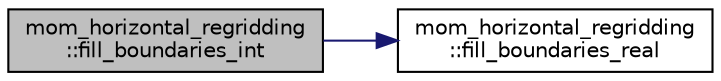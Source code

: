 digraph "mom_horizontal_regridding::fill_boundaries_int"
{
 // INTERACTIVE_SVG=YES
 // LATEX_PDF_SIZE
  edge [fontname="Helvetica",fontsize="10",labelfontname="Helvetica",labelfontsize="10"];
  node [fontname="Helvetica",fontsize="10",shape=record];
  rankdir="LR";
  Node1 [label="mom_horizontal_regridding\l::fill_boundaries_int",height=0.2,width=0.4,color="black", fillcolor="grey75", style="filled", fontcolor="black",tooltip="Fill grid edges for integer data."];
  Node1 -> Node2 [color="midnightblue",fontsize="10",style="solid",fontname="Helvetica"];
  Node2 [label="mom_horizontal_regridding\l::fill_boundaries_real",height=0.2,width=0.4,color="black", fillcolor="white", style="filled",URL="$namespacemom__horizontal__regridding.html#ae5756b21f0db3264f0981e27ecb75b17",tooltip="Fill grid edges for real data."];
}
